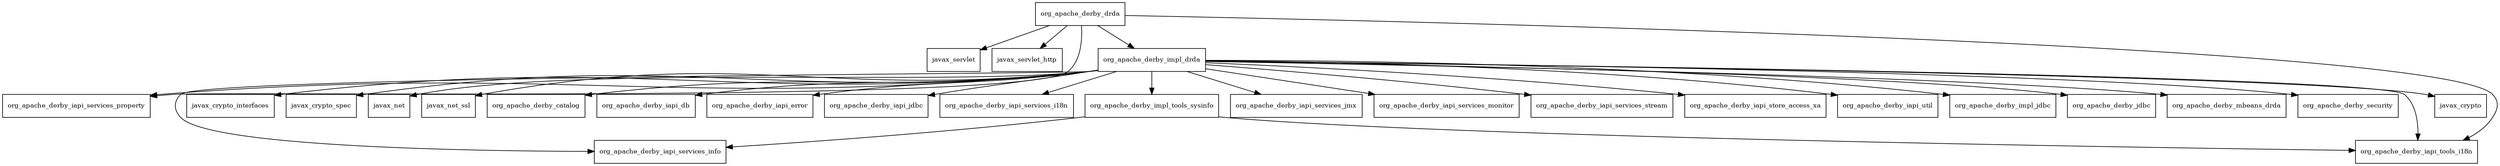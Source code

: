 digraph derbynet_package_dependencies {
  node [shape = box, fontsize=10.0];
  org_apache_derby_drda -> javax_servlet;
  org_apache_derby_drda -> javax_servlet_http;
  org_apache_derby_drda -> org_apache_derby_iapi_services_property;
  org_apache_derby_drda -> org_apache_derby_iapi_tools_i18n;
  org_apache_derby_drda -> org_apache_derby_impl_drda;
  org_apache_derby_impl_drda -> javax_crypto;
  org_apache_derby_impl_drda -> javax_crypto_interfaces;
  org_apache_derby_impl_drda -> javax_crypto_spec;
  org_apache_derby_impl_drda -> javax_net;
  org_apache_derby_impl_drda -> javax_net_ssl;
  org_apache_derby_impl_drda -> org_apache_derby_catalog;
  org_apache_derby_impl_drda -> org_apache_derby_iapi_db;
  org_apache_derby_impl_drda -> org_apache_derby_iapi_error;
  org_apache_derby_impl_drda -> org_apache_derby_iapi_jdbc;
  org_apache_derby_impl_drda -> org_apache_derby_iapi_services_i18n;
  org_apache_derby_impl_drda -> org_apache_derby_iapi_services_info;
  org_apache_derby_impl_drda -> org_apache_derby_iapi_services_jmx;
  org_apache_derby_impl_drda -> org_apache_derby_iapi_services_monitor;
  org_apache_derby_impl_drda -> org_apache_derby_iapi_services_property;
  org_apache_derby_impl_drda -> org_apache_derby_iapi_services_stream;
  org_apache_derby_impl_drda -> org_apache_derby_iapi_store_access_xa;
  org_apache_derby_impl_drda -> org_apache_derby_iapi_tools_i18n;
  org_apache_derby_impl_drda -> org_apache_derby_iapi_util;
  org_apache_derby_impl_drda -> org_apache_derby_impl_jdbc;
  org_apache_derby_impl_drda -> org_apache_derby_impl_tools_sysinfo;
  org_apache_derby_impl_drda -> org_apache_derby_jdbc;
  org_apache_derby_impl_drda -> org_apache_derby_mbeans_drda;
  org_apache_derby_impl_drda -> org_apache_derby_security;
  org_apache_derby_impl_tools_sysinfo -> org_apache_derby_iapi_services_info;
  org_apache_derby_impl_tools_sysinfo -> org_apache_derby_iapi_tools_i18n;
}
